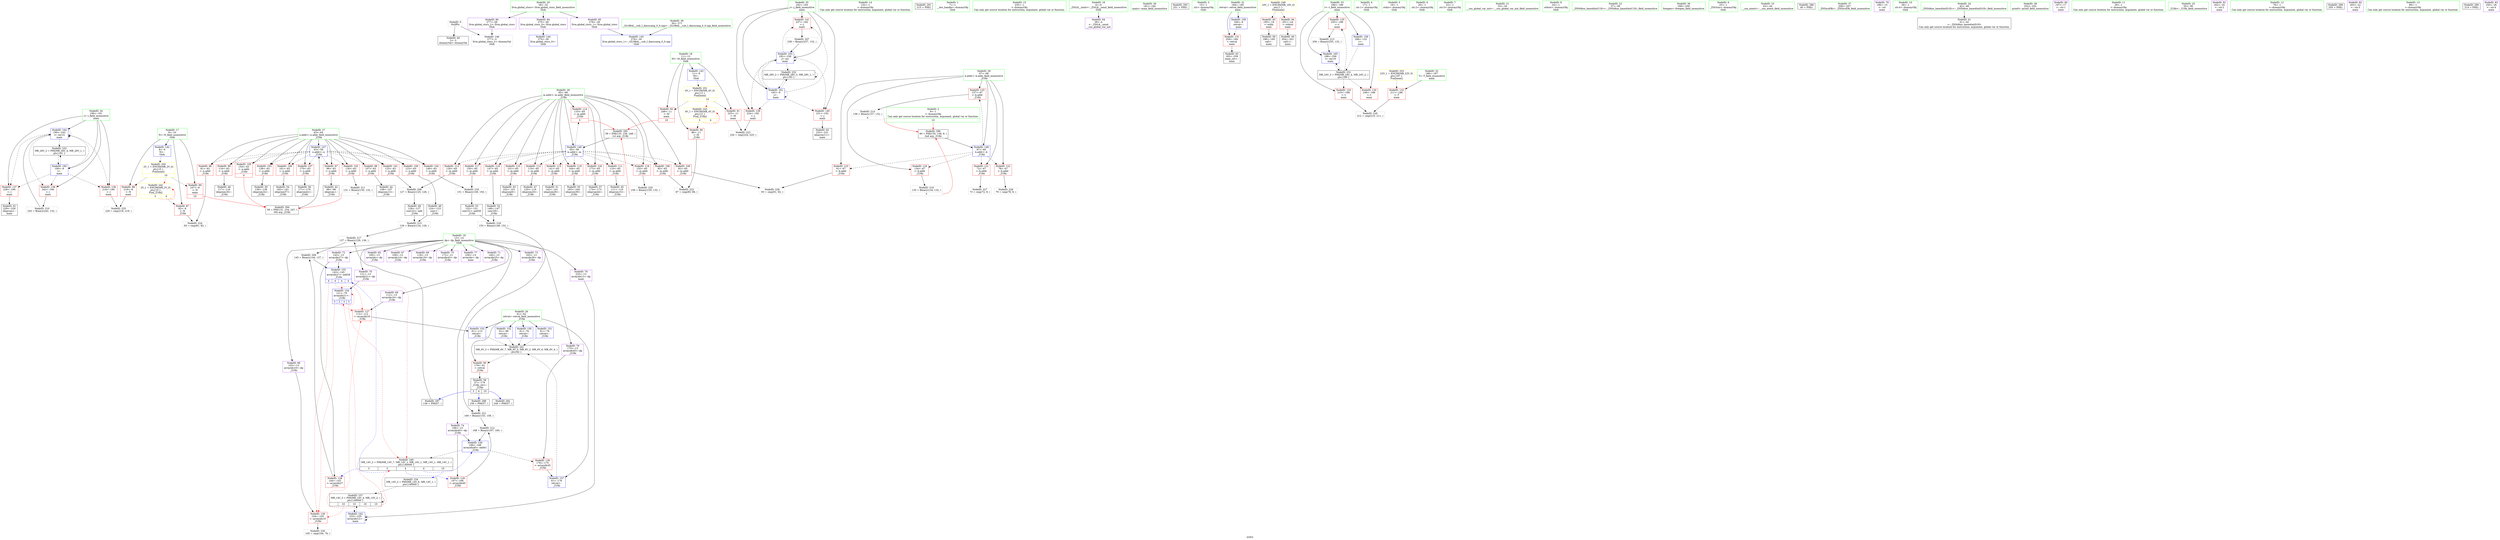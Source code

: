 digraph "SVFG" {
	label="SVFG";

	Node0x560c4c9c5a10 [shape=record,color=grey,label="{NodeID: 0\nNullPtr}"];
	Node0x560c4c9c5a10 -> Node0x560c4c9e1df0[style=solid];
	Node0x560c4c9c5a10 -> Node0x560c4c9e9600[style=solid];
	Node0x560c4c9e25a0 [shape=record,color=red,label="{NodeID: 97\n98\<--63\n\<--n.addr\n_Z1fiii\n}"];
	Node0x560c4c9e25a0 -> Node0x560c4c9e1ff0[style=solid];
	Node0x560c4c9e0720 [shape=record,color=green,label="{NodeID: 14\n132\<--1\n\<--dummyObj\nCan only get source location for instruction, argument, global var or function.}"];
	Node0x560c4c9e3100 [shape=record,color=red,label="{NodeID: 111\n110\<--65\n\<--m.addr\n_Z1fiii\n}"];
	Node0x560c4c9e3100 -> Node0x560c4c9e2260[style=solid];
	Node0x560c4c9e1340 [shape=record,color=green,label="{NodeID: 28\n65\<--66\nm.addr\<--m.addr_field_insensitive\n_Z1fiii\n}"];
	Node0x560c4c9e1340 -> Node0x560c4c9e2e90[style=solid];
	Node0x560c4c9e1340 -> Node0x560c4c9e2f60[style=solid];
	Node0x560c4c9e1340 -> Node0x560c4c9e3030[style=solid];
	Node0x560c4c9e1340 -> Node0x560c4c9e3100[style=solid];
	Node0x560c4c9e1340 -> Node0x560c4c9e31d0[style=solid];
	Node0x560c4c9e1340 -> Node0x560c4c9e32a0[style=solid];
	Node0x560c4c9e1340 -> Node0x560c4c9e3370[style=solid];
	Node0x560c4c9e1340 -> Node0x560c4c9e3440[style=solid];
	Node0x560c4c9e1340 -> Node0x560c4c9e7ce0[style=solid];
	Node0x560c4c9e1340 -> Node0x560c4c9e7db0[style=solid];
	Node0x560c4c9e1340 -> Node0x560c4c9e7e80[style=solid];
	Node0x560c4c9e1340 -> Node0x560c4c9e7f50[style=solid];
	Node0x560c4c9e1340 -> Node0x560c4c9e8020[style=solid];
	Node0x560c4c9e1340 -> Node0x560c4c9e97d0[style=solid];
	Node0x560c4ca0a730 [shape=record,color=black,label="{NodeID: 291\n215 = PHI()\n}"];
	Node0x560c4c9e6af0 [shape=record,color=grey,label="{NodeID: 208\n127 = Binary(125, 126, )\n}"];
	Node0x560c4c9e6af0 -> Node0x560c4c9e35c0[style=solid];
	Node0x560c4c9e8430 [shape=record,color=red,label="{NodeID: 125\n157\<--67\n\<--k.addr\n_Z1fiii\n}"];
	Node0x560c4c9e8430 -> Node0x560c4c9ee6f0[style=solid];
	Node0x560c4c9e1ff0 [shape=record,color=black,label="{NodeID: 42\n99\<--98\nidxprom\<--\n_Z1fiii\n}"];
	Node0x560c4c9ef2f0 [shape=record,color=grey,label="{NodeID: 222\n87 = cmp(85, 86, )\n}"];
	Node0x560c4c9e8f90 [shape=record,color=red,label="{NodeID: 139\n224\<--192\n\<--j\nmain\n}"];
	Node0x560c4c9e8f90 -> Node0x560c4c9ef470[style=solid];
	Node0x560c4c9e3b70 [shape=record,color=black,label="{NodeID: 56\n171\<--170\nidxprom42\<--\n_Z1fiii\n}"];
	Node0x560c4c9e9be0 [shape=record,color=blue,label="{NodeID: 153\n61\<--113\nretval\<--\n_Z1fiii\n}"];
	Node0x560c4c9e9be0 -> Node0x560c4c9fad50[style=dashed];
	Node0x560c4c9e46d0 [shape=record,color=purple,label="{NodeID: 70\n121\<--13\narrayidx21\<--dp\n_Z1fiii\n}"];
	Node0x560c4c9e46d0 -> Node0x560c4c9e9cb0[style=solid];
	Node0x560c4c9fc3c0 [shape=record,color=yellow,style=double,label="{NodeID: 250\n2V_1 = ENCHI(MR_2V_0)\npts\{10 \}\nFun[main]|{|<s2>10}}"];
	Node0x560c4c9fc3c0 -> Node0x560c4c9e5600[style=dashed];
	Node0x560c4c9fc3c0 -> Node0x560c4c9e56d0[style=dashed];
	Node0x560c4c9fc3c0:s2 -> Node0x560c4c9fb250[style=dashed,color=red];
	Node0x560c4c9e5230 [shape=record,color=purple,label="{NodeID: 84\n275\<--28\nllvm.global_ctors_0\<--llvm.global_ctors\nGlob }"];
	Node0x560c4c9e5230 -> Node0x560c4c9e9400[style=solid];
	Node0x560c4c9c5920 [shape=record,color=green,label="{NodeID: 1\n7\<--1\n__dso_handle\<--dummyObj\nGlob }"];
	Node0x560c4c9e2670 [shape=record,color=red,label="{NodeID: 98\n107\<--63\n\<--n.addr\n_Z1fiii\n}"];
	Node0x560c4c9e2670 -> Node0x560c4c9e2190[style=solid];
	Node0x560c4c9e07f0 [shape=record,color=green,label="{NodeID: 15\n235\<--1\n\<--dummyObj\nCan only get source location for instruction, argument, global var or function.}"];
	Node0x560c4c9e31d0 [shape=record,color=red,label="{NodeID: 112\n119\<--65\n\<--m.addr\n_Z1fiii\n}"];
	Node0x560c4c9e31d0 -> Node0x560c4c9e2400[style=solid];
	Node0x560c4c9e1410 [shape=record,color=green,label="{NodeID: 29\n67\<--68\nk.addr\<--k.addr_field_insensitive\n_Z1fiii\n}"];
	Node0x560c4c9e1410 -> Node0x560c4c9e80f0[style=solid];
	Node0x560c4c9e1410 -> Node0x560c4c9e81c0[style=solid];
	Node0x560c4c9e1410 -> Node0x560c4c9e8290[style=solid];
	Node0x560c4c9e1410 -> Node0x560c4c9e8360[style=solid];
	Node0x560c4c9e1410 -> Node0x560c4c9e8430[style=solid];
	Node0x560c4c9e1410 -> Node0x560c4c9e98a0[style=solid];
	Node0x560c4ca0a800 [shape=record,color=black,label="{NodeID: 292\n249 = PHI(57, )\n}"];
	Node0x560c4c9edf70 [shape=record,color=grey,label="{NodeID: 209\n145 = Binary(144, 137, )\n}"];
	Node0x560c4c9edf70 -> Node0x560c4c9e9d80[style=solid];
	Node0x560c4c9e8500 [shape=record,color=red,label="{NodeID: 126\n104\<--103\n\<--arrayidx10\n_Z1fiii\n}"];
	Node0x560c4c9e8500 -> Node0x560c4c9efef0[style=solid];
	Node0x560c4c9e20c0 [shape=record,color=black,label="{NodeID: 43\n102\<--101\nidxprom9\<--\n_Z1fiii\n}"];
	Node0x560c4c9ef470 [shape=record,color=grey,label="{NodeID: 223\n226 = cmp(224, 225, )\n}"];
	Node0x560c4c9e9060 [shape=record,color=red,label="{NodeID: 140\n231\<--192\n\<--j\nmain\n}"];
	Node0x560c4c9e9060 -> Node0x560c4c9e4050[style=solid];
	Node0x560c4c9e3c40 [shape=record,color=black,label="{NodeID: 57\n174\<--173\nidxprom44\<--\n_Z1fiii\n}"];
	Node0x560c4c9f9950 [shape=record,color=black,label="{NodeID: 237\nMR_14V_3 = PHI(MR_14V_4, MR_14V_2, )\npts\{140000 \}\n|{|<s2>10|<s3>10|<s4>10|<s5>10}}"];
	Node0x560c4c9f9950 -> Node0x560c4c9ea330[style=dashed];
	Node0x560c4c9f9950 -> Node0x560c4c9f9950[style=dashed];
	Node0x560c4c9f9950:s2 -> Node0x560c4c9e8500[style=dashed,color=red];
	Node0x560c4c9f9950:s3 -> Node0x560c4c9e85d0[style=dashed,color=red];
	Node0x560c4c9f9950:s4 -> Node0x560c4c9e9cb0[style=dashed,color=red];
	Node0x560c4c9f9950:s5 -> Node0x560c4c9fa850[style=dashed,color=red];
	Node0x560c4c9e9cb0 [shape=record,color=blue,label="{NodeID: 154\n121\<--76\narrayidx21\<--\n_Z1fiii\n|{<s0>3|<s1>3|<s2>3|<s3>3}}"];
	Node0x560c4c9e9cb0:s0 -> Node0x560c4c9e8500[style=dashed,color=red];
	Node0x560c4c9e9cb0:s1 -> Node0x560c4c9e85d0[style=dashed,color=red];
	Node0x560c4c9e9cb0:s2 -> Node0x560c4c9e9cb0[style=dashed,color=red];
	Node0x560c4c9e9cb0:s3 -> Node0x560c4c9fa850[style=dashed,color=red];
	Node0x560c4c9e47a0 [shape=record,color=purple,label="{NodeID: 71\n140\<--13\narrayidx25\<--dp\n_Z1fiii\n}"];
	Node0x560c4c9fc4a0 [shape=record,color=yellow,style=double,label="{NodeID: 251\n4V_1 = ENCHI(MR_4V_0)\npts\{12 \}\nFun[main]|{|<s2>10}}"];
	Node0x560c4c9fc4a0 -> Node0x560c4c9e5870[style=dashed];
	Node0x560c4c9fc4a0 -> Node0x560c4c9e5940[style=dashed];
	Node0x560c4c9fc4a0:s2 -> Node0x560c4c9fbd70[style=dashed,color=red];
	Node0x560c4c9e5330 [shape=record,color=purple,label="{NodeID: 85\n276\<--28\nllvm.global_ctors_1\<--llvm.global_ctors\nGlob }"];
	Node0x560c4c9e5330 -> Node0x560c4c9e9500[style=solid];
	Node0x560c4c9c5ed0 [shape=record,color=green,label="{NodeID: 2\n9\<--1\n\<--dummyObj\nCan only get source location for instruction, argument, global var or function.|{<s0>10}}"];
	Node0x560c4c9c5ed0:s0 -> Node0x560c4ca0af70[style=solid,color=red];
	Node0x560c4c9e2740 [shape=record,color=red,label="{NodeID: 99\n116\<--63\n\<--n.addr\n_Z1fiii\n}"];
	Node0x560c4c9e2740 -> Node0x560c4c9e2330[style=solid];
	Node0x560c4c9e08c0 [shape=record,color=green,label="{NodeID: 16\n4\<--6\n_ZStL8__ioinit\<--_ZStL8__ioinit_field_insensitive\nGlob }"];
	Node0x560c4c9e08c0 -> Node0x560c4c9e41f0[style=solid];
	Node0x560c4c9e32a0 [shape=record,color=red,label="{NodeID: 113\n126\<--65\n\<--m.addr\n_Z1fiii\n}"];
	Node0x560c4c9e32a0 -> Node0x560c4c9e6af0[style=solid];
	Node0x560c4c9e14e0 [shape=record,color=green,label="{NodeID: 30\n181\<--182\nmain\<--main_field_insensitive\n}"];
	Node0x560c4ca0a9d0 [shape=record,color=black,label="{NodeID: 293\n251 = PHI()\n}"];
	Node0x560c4c9ee0f0 [shape=record,color=grey,label="{NodeID: 210\n243 = Binary(242, 132, )\n}"];
	Node0x560c4c9ee0f0 -> Node0x560c4c9ea4d0[style=solid];
	Node0x560c4c9e85d0 [shape=record,color=red,label="{NodeID: 127\n113\<--112\n\<--arrayidx16\n_Z1fiii\n}"];
	Node0x560c4c9e85d0 -> Node0x560c4c9e9be0[style=solid];
	Node0x560c4c9e2190 [shape=record,color=black,label="{NodeID: 44\n108\<--107\nidxprom13\<--\n_Z1fiii\n}"];
	Node0x560c4c9ef5f0 [shape=record,color=grey,label="{NodeID: 224\n83 = cmp(81, 82, )\n}"];
	Node0x560c4c9e9130 [shape=record,color=red,label="{NodeID: 141\n237\<--192\n\<--j\nmain\n}"];
	Node0x560c4c9e9130 -> Node0x560c4c9e6970[style=solid];
	Node0x560c4c9e3d10 [shape=record,color=black,label="{NodeID: 58\n57\<--179\n_Z1fiii_ret\<--\n_Z1fiii\n|{<s0>3|<s1>4|<s2>10}}"];
	Node0x560c4c9e3d10:s0 -> Node0x560c4ca0a2a0[style=solid,color=blue];
	Node0x560c4c9e3d10:s1 -> Node0x560c4ca0a490[style=solid,color=blue];
	Node0x560c4c9e3d10:s2 -> Node0x560c4ca0a800[style=solid,color=blue];
	Node0x560c4c9e9d80 [shape=record,color=blue,label="{NodeID: 155\n143\<--145\narrayidx27\<--add28\n_Z1fiii\n|{<s0>4|<s1>4|<s2>4|<s3>4}}"];
	Node0x560c4c9e9d80:s0 -> Node0x560c4c9e8500[style=dashed,color=red];
	Node0x560c4c9e9d80:s1 -> Node0x560c4c9e85d0[style=dashed,color=red];
	Node0x560c4c9e9d80:s2 -> Node0x560c4c9e9cb0[style=dashed,color=red];
	Node0x560c4c9e9d80:s3 -> Node0x560c4c9fa850[style=dashed,color=red];
	Node0x560c4c9e4870 [shape=record,color=purple,label="{NodeID: 72\n143\<--13\narrayidx27\<--dp\n_Z1fiii\n}"];
	Node0x560c4c9e4870 -> Node0x560c4c9e86a0[style=solid];
	Node0x560c4c9e4870 -> Node0x560c4c9e9d80[style=solid];
	Node0x560c4c9e5430 [shape=record,color=purple,label="{NodeID: 86\n277\<--28\nllvm.global_ctors_2\<--llvm.global_ctors\nGlob }"];
	Node0x560c4c9e5430 -> Node0x560c4c9e9600[style=solid];
	Node0x560c4c9c5ff0 [shape=record,color=green,label="{NodeID: 3\n15\<--1\n.str\<--dummyObj\nGlob }"];
	Node0x560c4c9e2810 [shape=record,color=red,label="{NodeID: 100\n123\<--63\n\<--n.addr\n_Z1fiii\n}"];
	Node0x560c4c9e2810 -> Node0x560c4c9e34f0[style=solid];
	Node0x560c4c9e0990 [shape=record,color=green,label="{NodeID: 17\n8\<--10\nN\<--N_field_insensitive\nGlob }"];
	Node0x560c4c9e0990 -> Node0x560c4c9e5530[style=solid];
	Node0x560c4c9e0990 -> Node0x560c4c9e5600[style=solid];
	Node0x560c4c9e0990 -> Node0x560c4c9e56d0[style=solid];
	Node0x560c4c9e0990 -> Node0x560c4c9e9200[style=solid];
	Node0x560c4c9e3370 [shape=record,color=red,label="{NodeID: 114\n133\<--65\n\<--m.addr\n_Z1fiii\n|{<s0>3}}"];
	Node0x560c4c9e3370:s0 -> Node0x560c4ca0adb0[style=solid,color=red];
	Node0x560c4c9e15e0 [shape=record,color=green,label="{NodeID: 31\n184\<--185\nretval\<--retval_field_insensitive\nmain\n}"];
	Node0x560c4c9e15e0 -> Node0x560c4c9e8910[style=solid];
	Node0x560c4c9e15e0 -> Node0x560c4c9e9ff0[style=solid];
	Node0x560c4ca0aaa0 [shape=record,color=black,label="{NodeID: 294\n58 = PHI(131, 154, 247, )\n0th arg _Z1fiii }"];
	Node0x560c4ca0aaa0 -> Node0x560c4c9e9700[style=solid];
	Node0x560c4c9ee270 [shape=record,color=grey,label="{NodeID: 211\n131 = Binary(130, 132, )\n|{<s0>3}}"];
	Node0x560c4c9ee270:s0 -> Node0x560c4ca0aaa0[style=solid,color=red];
	Node0x560c4c9e86a0 [shape=record,color=red,label="{NodeID: 128\n144\<--143\n\<--arrayidx27\n_Z1fiii\n}"];
	Node0x560c4c9e86a0 -> Node0x560c4c9edf70[style=solid];
	Node0x560c4c9e2260 [shape=record,color=black,label="{NodeID: 45\n111\<--110\nidxprom15\<--\n_Z1fiii\n}"];
	Node0x560c4c9ef770 [shape=record,color=grey,label="{NodeID: 225\n220 = cmp(218, 219, )\n}"];
	Node0x560c4c9e9200 [shape=record,color=blue,label="{NodeID: 142\n8\<--9\nN\<--\nGlob }"];
	Node0x560c4c9e9200 -> Node0x560c4c9fc3c0[style=dashed];
	Node0x560c4c9e3de0 [shape=record,color=black,label="{NodeID: 59\n198\<--195\ncall\<--\nmain\n}"];
	Node0x560c4c9e9e50 [shape=record,color=blue,label="{NodeID: 156\n166\<--168\narrayidx40\<--add41\n_Z1fiii\n}"];
	Node0x560c4c9e9e50 -> Node0x560c4c9e8840[style=dashed];
	Node0x560c4c9e9e50 -> Node0x560c4c9fa850[style=dashed];
	Node0x560c4c9e4940 [shape=record,color=purple,label="{NodeID: 73\n163\<--13\narrayidx38\<--dp\n_Z1fiii\n}"];
	Node0x560c4c9fc660 [shape=record,color=yellow,style=double,label="{NodeID: 253\n22V_1 = ENCHI(MR_22V_0)\npts\{187 \}\nFun[main]}"];
	Node0x560c4c9fc660 -> Node0x560c4c9e89e0[style=dashed];
	Node0x560c4c9e5530 [shape=record,color=red,label="{NodeID: 87\n82\<--8\n\<--N\n_Z1fiii\n}"];
	Node0x560c4c9e5530 -> Node0x560c4c9ef5f0[style=solid];
	Node0x560c4c9c5b20 [shape=record,color=green,label="{NodeID: 4\n17\<--1\n.str.1\<--dummyObj\nGlob }"];
	Node0x560c4c9e28e0 [shape=record,color=red,label="{NodeID: 101\n125\<--63\n\<--n.addr\n_Z1fiii\n}"];
	Node0x560c4c9e28e0 -> Node0x560c4c9e6af0[style=solid];
	Node0x560c4c9e0a60 [shape=record,color=green,label="{NodeID: 18\n11\<--12\nM\<--M_field_insensitive\nGlob }"];
	Node0x560c4c9e0a60 -> Node0x560c4c9e57a0[style=solid];
	Node0x560c4c9e0a60 -> Node0x560c4c9e5870[style=solid];
	Node0x560c4c9e0a60 -> Node0x560c4c9e5940[style=solid];
	Node0x560c4c9e0a60 -> Node0x560c4c9e9300[style=solid];
	Node0x560c4c9e3440 [shape=record,color=red,label="{NodeID: 115\n141\<--65\n\<--m.addr\n_Z1fiii\n}"];
	Node0x560c4c9e3440 -> Node0x560c4c9e3760[style=solid];
	Node0x560c4c9e16b0 [shape=record,color=green,label="{NodeID: 32\n186\<--187\nT\<--T_field_insensitive\nmain\n}"];
	Node0x560c4c9e16b0 -> Node0x560c4c9e89e0[style=solid];
	Node0x560c4ca0adb0 [shape=record,color=black,label="{NodeID: 295\n59 = PHI(133, 156, 248, )\n1st arg _Z1fiii }"];
	Node0x560c4ca0adb0 -> Node0x560c4c9e97d0[style=solid];
	Node0x560c4c9ee3f0 [shape=record,color=grey,label="{NodeID: 212\n168 = Binary(167, 160, )\n}"];
	Node0x560c4c9ee3f0 -> Node0x560c4c9e9e50[style=solid];
	Node0x560c4c9e8770 [shape=record,color=red,label="{NodeID: 129\n167\<--166\n\<--arrayidx40\n_Z1fiii\n}"];
	Node0x560c4c9e8770 -> Node0x560c4c9ee3f0[style=solid];
	Node0x560c4c9e2330 [shape=record,color=black,label="{NodeID: 46\n117\<--116\nidxprom18\<--\n_Z1fiii\n}"];
	Node0x560c4c9ef8f0 [shape=record,color=grey,label="{NodeID: 226\n79 = cmp(78, 9, )\n}"];
	Node0x560c4c9e9300 [shape=record,color=blue,label="{NodeID: 143\n11\<--9\nM\<--\nGlob }"];
	Node0x560c4c9e9300 -> Node0x560c4c9fc4a0[style=dashed];
	Node0x560c4c9e3eb0 [shape=record,color=black,label="{NodeID: 60\n204\<--201\ncall1\<--\nmain\n}"];
	Node0x560c4c9fa850 [shape=record,color=black,label="{NodeID: 240\nMR_14V_2 = PHI(MR_14V_7, MR_14V_1, MR_14V_1, MR_14V_1, MR_14V_1, )\npts\{140000 \}\n|{<s0>3|<s1>3|<s2>4|<s3>4|<s4>10}}"];
	Node0x560c4c9fa850:s0 -> Node0x560c4c9e86a0[style=dashed,color=blue];
	Node0x560c4c9fa850:s1 -> Node0x560c4c9e9d80[style=dashed,color=blue];
	Node0x560c4c9fa850:s2 -> Node0x560c4c9e8770[style=dashed,color=blue];
	Node0x560c4c9fa850:s3 -> Node0x560c4c9e9e50[style=dashed,color=blue];
	Node0x560c4c9fa850:s4 -> Node0x560c4c9f8a50[style=dashed,color=blue];
	Node0x560c4c9e9f20 [shape=record,color=blue,label="{NodeID: 157\n61\<--176\nretval\<--\n_Z1fiii\n}"];
	Node0x560c4c9e9f20 -> Node0x560c4c9fad50[style=dashed];
	Node0x560c4c9e4a10 [shape=record,color=purple,label="{NodeID: 74\n166\<--13\narrayidx40\<--dp\n_Z1fiii\n}"];
	Node0x560c4c9e4a10 -> Node0x560c4c9e8770[style=solid];
	Node0x560c4c9e4a10 -> Node0x560c4c9e9e50[style=solid];
	Node0x560c4c9e5600 [shape=record,color=red,label="{NodeID: 88\n219\<--8\n\<--N\nmain\n}"];
	Node0x560c4c9e5600 -> Node0x560c4c9ef770[style=solid];
	Node0x560c4c9c5bb0 [shape=record,color=green,label="{NodeID: 5\n19\<--1\nstdin\<--dummyObj\nGlob }"];
	Node0x560c4c9e29b0 [shape=record,color=red,label="{NodeID: 102\n130\<--63\n\<--n.addr\n_Z1fiii\n}"];
	Node0x560c4c9e29b0 -> Node0x560c4c9ee270[style=solid];
	Node0x560c4c9e0b30 [shape=record,color=green,label="{NodeID: 19\n13\<--14\ndp\<--dp_field_insensitive\nGlob }"];
	Node0x560c4c9e0b30 -> Node0x560c4c9e42c0[style=solid];
	Node0x560c4c9e0b30 -> Node0x560c4c9e4390[style=solid];
	Node0x560c4c9e0b30 -> Node0x560c4c9e4460[style=solid];
	Node0x560c4c9e0b30 -> Node0x560c4c9e4530[style=solid];
	Node0x560c4c9e0b30 -> Node0x560c4c9e4600[style=solid];
	Node0x560c4c9e0b30 -> Node0x560c4c9e46d0[style=solid];
	Node0x560c4c9e0b30 -> Node0x560c4c9e47a0[style=solid];
	Node0x560c4c9e0b30 -> Node0x560c4c9e4870[style=solid];
	Node0x560c4c9e0b30 -> Node0x560c4c9e4940[style=solid];
	Node0x560c4c9e0b30 -> Node0x560c4c9e4a10[style=solid];
	Node0x560c4c9e0b30 -> Node0x560c4c9e4ae0[style=solid];
	Node0x560c4c9e0b30 -> Node0x560c4c9e4bb0[style=solid];
	Node0x560c4c9e0b30 -> Node0x560c4c9e4c80[style=solid];
	Node0x560c4c9e0b30 -> Node0x560c4c9e4d50[style=solid];
	Node0x560c4c9e7ce0 [shape=record,color=red,label="{NodeID: 116\n147\<--65\n\<--m.addr\n_Z1fiii\n}"];
	Node0x560c4c9e7ce0 -> Node0x560c4c9e3830[style=solid];
	Node0x560c4c9e1780 [shape=record,color=green,label="{NodeID: 33\n188\<--189\nt\<--t_field_insensitive\nmain\n}"];
	Node0x560c4c9e1780 -> Node0x560c4c9e8ab0[style=solid];
	Node0x560c4c9e1780 -> Node0x560c4c9e8b80[style=solid];
	Node0x560c4c9e1780 -> Node0x560c4c9e8c50[style=solid];
	Node0x560c4c9e1780 -> Node0x560c4c9ea0c0[style=solid];
	Node0x560c4c9e1780 -> Node0x560c4c9ea5a0[style=solid];
	Node0x560c4ca0af70 [shape=record,color=black,label="{NodeID: 296\n60 = PHI(135, 158, 9, )\n2nd arg _Z1fiii }"];
	Node0x560c4ca0af70 -> Node0x560c4c9e98a0[style=solid];
	Node0x560c4c9ee570 [shape=record,color=grey,label="{NodeID: 213\n256 = Binary(255, 132, )\n}"];
	Node0x560c4c9ee570 -> Node0x560c4c9ea5a0[style=solid];
	Node0x560c4c9e8840 [shape=record,color=red,label="{NodeID: 130\n176\<--175\n\<--arrayidx45\n_Z1fiii\n}"];
	Node0x560c4c9e8840 -> Node0x560c4c9e9f20[style=solid];
	Node0x560c4c9e2400 [shape=record,color=black,label="{NodeID: 47\n120\<--119\nidxprom20\<--\n_Z1fiii\n}"];
	Node0x560c4c9efa70 [shape=record,color=grey,label="{NodeID: 227\n73 = cmp(72, 9, )\n}"];
	Node0x560c4c9e9400 [shape=record,color=blue,label="{NodeID: 144\n275\<--29\nllvm.global_ctors_0\<--\nGlob }"];
	Node0x560c4c9e3f80 [shape=record,color=black,label="{NodeID: 61\n229\<--228\nidxprom\<--\nmain\n}"];
	Node0x560c4c9fad50 [shape=record,color=black,label="{NodeID: 241\nMR_6V_3 = PHI(MR_6V_7, MR_6V_5, MR_6V_2, MR_6V_6, MR_6V_4, )\npts\{62 \}\n}"];
	Node0x560c4c9fad50 -> Node0x560c4c9e5bb0[style=dashed];
	Node0x560c4c9e9ff0 [shape=record,color=blue,label="{NodeID: 158\n184\<--9\nretval\<--\nmain\n}"];
	Node0x560c4c9e9ff0 -> Node0x560c4c9e8910[style=dashed];
	Node0x560c4c9e4ae0 [shape=record,color=purple,label="{NodeID: 75\n172\<--13\narrayidx43\<--dp\n_Z1fiii\n}"];
	Node0x560c4c9e56d0 [shape=record,color=red,label="{NodeID: 89\n247\<--8\n\<--N\nmain\n|{<s0>10}}"];
	Node0x560c4c9e56d0:s0 -> Node0x560c4ca0aaa0[style=solid,color=red];
	Node0x560c4c9c94e0 [shape=record,color=green,label="{NodeID: 6\n20\<--1\n.str.2\<--dummyObj\nGlob }"];
	Node0x560c4c9e2a80 [shape=record,color=red,label="{NodeID: 103\n138\<--63\n\<--n.addr\n_Z1fiii\n}"];
	Node0x560c4c9e2a80 -> Node0x560c4c9e3690[style=solid];
	Node0x560c4c9e0c00 [shape=record,color=green,label="{NodeID: 20\n28\<--32\nllvm.global_ctors\<--llvm.global_ctors_field_insensitive\nGlob }"];
	Node0x560c4c9e0c00 -> Node0x560c4c9e5230[style=solid];
	Node0x560c4c9e0c00 -> Node0x560c4c9e5330[style=solid];
	Node0x560c4c9e0c00 -> Node0x560c4c9e5430[style=solid];
	Node0x560c4c9e7db0 [shape=record,color=red,label="{NodeID: 117\n150\<--65\n\<--m.addr\n_Z1fiii\n}"];
	Node0x560c4c9e7db0 -> Node0x560c4c9ee9f0[style=solid];
	Node0x560c4c9e1850 [shape=record,color=green,label="{NodeID: 34\n190\<--191\ni\<--i_field_insensitive\nmain\n}"];
	Node0x560c4c9e1850 -> Node0x560c4c9e8d20[style=solid];
	Node0x560c4c9e1850 -> Node0x560c4c9e8df0[style=solid];
	Node0x560c4c9e1850 -> Node0x560c4c9e8ec0[style=solid];
	Node0x560c4c9e1850 -> Node0x560c4c9ea190[style=solid];
	Node0x560c4c9e1850 -> Node0x560c4c9ea4d0[style=solid];
	Node0x560c4c9ee6f0 [shape=record,color=grey,label="{NodeID: 214\n158 = Binary(157, 132, )\n|{<s0>4}}"];
	Node0x560c4c9ee6f0:s0 -> Node0x560c4ca0af70[style=solid,color=red];
	Node0x560c4c9e8910 [shape=record,color=red,label="{NodeID: 131\n259\<--184\n\<--retval\nmain\n}"];
	Node0x560c4c9e8910 -> Node0x560c4c9e4120[style=solid];
	Node0x560c4c9e34f0 [shape=record,color=black,label="{NodeID: 48\n124\<--123\nconv\<--\n_Z1fiii\n}"];
	Node0x560c4c9e34f0 -> Node0x560c4c9ee870[style=solid];
	Node0x560c4c9efbf0 [shape=record,color=grey,label="{NodeID: 228\n93 = cmp(91, 92, )\n}"];
	Node0x560c4c9e9500 [shape=record,color=blue,label="{NodeID: 145\n276\<--30\nllvm.global_ctors_1\<--_GLOBAL__sub_I_diaryyang_0_0.cpp\nGlob }"];
	Node0x560c4c9e4050 [shape=record,color=black,label="{NodeID: 62\n232\<--231\nidxprom11\<--\nmain\n}"];
	Node0x560c4c9fb250 [shape=record,color=yellow,style=double,label="{NodeID: 242\n2V_1 = ENCHI(MR_2V_0)\npts\{10 \}\nFun[_Z1fiii]|{|<s1>3|<s2>4}}"];
	Node0x560c4c9fb250 -> Node0x560c4c9e5530[style=dashed];
	Node0x560c4c9fb250:s1 -> Node0x560c4c9fb250[style=dashed,color=red];
	Node0x560c4c9fb250:s2 -> Node0x560c4c9fb250[style=dashed,color=red];
	Node0x560c4c9ea0c0 [shape=record,color=blue,label="{NodeID: 159\n188\<--132\nt\<--\nmain\n}"];
	Node0x560c4c9ea0c0 -> Node0x560c4c9f7b50[style=dashed];
	Node0x560c4c9e4bb0 [shape=record,color=purple,label="{NodeID: 76\n175\<--13\narrayidx45\<--dp\n_Z1fiii\n}"];
	Node0x560c4c9e4bb0 -> Node0x560c4c9e8840[style=solid];
	Node0x560c4c9e57a0 [shape=record,color=red,label="{NodeID: 90\n86\<--11\n\<--M\n_Z1fiii\n}"];
	Node0x560c4c9e57a0 -> Node0x560c4c9ef2f0[style=solid];
	Node0x560c4c9c9570 [shape=record,color=green,label="{NodeID: 7\n22\<--1\n.str.3\<--dummyObj\nGlob }"];
	Node0x560c4c9e2b50 [shape=record,color=red,label="{NodeID: 104\n149\<--63\n\<--n.addr\n_Z1fiii\n}"];
	Node0x560c4c9e2b50 -> Node0x560c4c9ee9f0[style=solid];
	Node0x560c4c9e0cd0 [shape=record,color=green,label="{NodeID: 21\n33\<--34\n__cxx_global_var_init\<--__cxx_global_var_init_field_insensitive\n}"];
	Node0x560c4c9e7e80 [shape=record,color=red,label="{NodeID: 118\n155\<--65\n\<--m.addr\n_Z1fiii\n}"];
	Node0x560c4c9e7e80 -> Node0x560c4c9eeff0[style=solid];
	Node0x560c4c9e1920 [shape=record,color=green,label="{NodeID: 35\n192\<--193\nj\<--j_field_insensitive\nmain\n}"];
	Node0x560c4c9e1920 -> Node0x560c4c9e8f90[style=solid];
	Node0x560c4c9e1920 -> Node0x560c4c9e9060[style=solid];
	Node0x560c4c9e1920 -> Node0x560c4c9e9130[style=solid];
	Node0x560c4c9e1920 -> Node0x560c4c9ea260[style=solid];
	Node0x560c4c9e1920 -> Node0x560c4c9ea400[style=solid];
	Node0x560c4c9ee870 [shape=record,color=grey,label="{NodeID: 215\n129 = Binary(124, 128, )\n}"];
	Node0x560c4c9ee870 -> Node0x560c4c9eeb70[style=solid];
	Node0x560c4c9e89e0 [shape=record,color=red,label="{NodeID: 132\n211\<--186\n\<--T\nmain\n}"];
	Node0x560c4c9e89e0 -> Node0x560c4c9efd70[style=solid];
	Node0x560c4c9e35c0 [shape=record,color=black,label="{NodeID: 49\n128\<--127\nconv22\<--add\n_Z1fiii\n}"];
	Node0x560c4c9e35c0 -> Node0x560c4c9ee870[style=solid];
	Node0x560c4c9efd70 [shape=record,color=grey,label="{NodeID: 229\n212 = cmp(210, 211, )\n}"];
	Node0x560c4c9e9600 [shape=record,color=blue, style = dotted,label="{NodeID: 146\n277\<--3\nllvm.global_ctors_2\<--dummyVal\nGlob }"];
	Node0x560c4c9e4120 [shape=record,color=black,label="{NodeID: 63\n183\<--259\nmain_ret\<--\nmain\n}"];
	Node0x560c4c9fbd70 [shape=record,color=yellow,style=double,label="{NodeID: 243\n4V_1 = ENCHI(MR_4V_0)\npts\{12 \}\nFun[_Z1fiii]|{|<s1>3|<s2>4}}"];
	Node0x560c4c9fbd70 -> Node0x560c4c9e57a0[style=dashed];
	Node0x560c4c9fbd70:s1 -> Node0x560c4c9fbd70[style=dashed,color=red];
	Node0x560c4c9fbd70:s2 -> Node0x560c4c9fbd70[style=dashed,color=red];
	Node0x560c4c9ea190 [shape=record,color=blue,label="{NodeID: 160\n190\<--9\ni\<--\nmain\n}"];
	Node0x560c4c9ea190 -> Node0x560c4c9e8d20[style=dashed];
	Node0x560c4c9ea190 -> Node0x560c4c9e8df0[style=dashed];
	Node0x560c4c9ea190 -> Node0x560c4c9e8ec0[style=dashed];
	Node0x560c4c9ea190 -> Node0x560c4c9ea4d0[style=dashed];
	Node0x560c4c9ea190 -> Node0x560c4c9f8050[style=dashed];
	Node0x560c4c9e4c80 [shape=record,color=purple,label="{NodeID: 77\n230\<--13\narrayidx\<--dp\nmain\n}"];
	Node0x560c4c9e5870 [shape=record,color=red,label="{NodeID: 91\n225\<--11\n\<--M\nmain\n}"];
	Node0x560c4c9e5870 -> Node0x560c4c9ef470[style=solid];
	Node0x560c4c9c9600 [shape=record,color=green,label="{NodeID: 8\n24\<--1\nstdout\<--dummyObj\nGlob }"];
	Node0x560c4c9e2c20 [shape=record,color=red,label="{NodeID: 105\n154\<--63\n\<--n.addr\n_Z1fiii\n|{<s0>4}}"];
	Node0x560c4c9e2c20:s0 -> Node0x560c4ca0aaa0[style=solid,color=red];
	Node0x560c4c9e0da0 [shape=record,color=green,label="{NodeID: 22\n37\<--38\n_ZNSt8ios_base4InitC1Ev\<--_ZNSt8ios_base4InitC1Ev_field_insensitive\n}"];
	Node0x560c4c9e7f50 [shape=record,color=red,label="{NodeID: 119\n164\<--65\n\<--m.addr\n_Z1fiii\n}"];
	Node0x560c4c9e7f50 -> Node0x560c4c9e3aa0[style=solid];
	Node0x560c4c9e19f0 [shape=record,color=green,label="{NodeID: 36\n199\<--200\nfreopen\<--freopen_field_insensitive\n}"];
	Node0x560c4c9ee9f0 [shape=record,color=grey,label="{NodeID: 216\n151 = Binary(149, 150, )\n}"];
	Node0x560c4c9ee9f0 -> Node0x560c4c9e3900[style=solid];
	Node0x560c4c9e8ab0 [shape=record,color=red,label="{NodeID: 133\n210\<--188\n\<--t\nmain\n}"];
	Node0x560c4c9e8ab0 -> Node0x560c4c9efd70[style=solid];
	Node0x560c4c9e3690 [shape=record,color=black,label="{NodeID: 50\n139\<--138\nidxprom24\<--\n_Z1fiii\n}"];
	Node0x560c4c9efef0 [shape=record,color=grey,label="{NodeID: 230\n105 = cmp(104, 76, )\n}"];
	Node0x560c4c9e9700 [shape=record,color=blue,label="{NodeID: 147\n63\<--58\nn.addr\<--n\n_Z1fiii\n}"];
	Node0x560c4c9e9700 -> Node0x560c4c9e24d0[style=dashed];
	Node0x560c4c9e9700 -> Node0x560c4c9e25a0[style=dashed];
	Node0x560c4c9e9700 -> Node0x560c4c9e2670[style=dashed];
	Node0x560c4c9e9700 -> Node0x560c4c9e2740[style=dashed];
	Node0x560c4c9e9700 -> Node0x560c4c9e2810[style=dashed];
	Node0x560c4c9e9700 -> Node0x560c4c9e28e0[style=dashed];
	Node0x560c4c9e9700 -> Node0x560c4c9e29b0[style=dashed];
	Node0x560c4c9e9700 -> Node0x560c4c9e2a80[style=dashed];
	Node0x560c4c9e9700 -> Node0x560c4c9e2b50[style=dashed];
	Node0x560c4c9e9700 -> Node0x560c4c9e2c20[style=dashed];
	Node0x560c4c9e9700 -> Node0x560c4c9e2cf0[style=dashed];
	Node0x560c4c9e9700 -> Node0x560c4c9e2dc0[style=dashed];
	Node0x560c4c9e41f0 [shape=record,color=purple,label="{NodeID: 64\n39\<--4\n\<--_ZStL8__ioinit\n__cxx_global_var_init\n}"];
	Node0x560c4c9ea260 [shape=record,color=blue,label="{NodeID: 161\n192\<--9\nj\<--\nmain\n}"];
	Node0x560c4c9ea260 -> Node0x560c4c9e8f90[style=dashed];
	Node0x560c4c9ea260 -> Node0x560c4c9e9060[style=dashed];
	Node0x560c4c9ea260 -> Node0x560c4c9e9130[style=dashed];
	Node0x560c4c9ea260 -> Node0x560c4c9ea260[style=dashed];
	Node0x560c4c9ea260 -> Node0x560c4c9ea400[style=dashed];
	Node0x560c4c9ea260 -> Node0x560c4c9f8550[style=dashed];
	Node0x560c4c9e4d50 [shape=record,color=purple,label="{NodeID: 78\n233\<--13\narrayidx12\<--dp\nmain\n}"];
	Node0x560c4c9e4d50 -> Node0x560c4c9ea330[style=solid];
	Node0x560c4c9e5940 [shape=record,color=red,label="{NodeID: 92\n248\<--11\n\<--M\nmain\n|{<s0>10}}"];
	Node0x560c4c9e5940:s0 -> Node0x560c4ca0adb0[style=solid,color=red];
	Node0x560c4c9dfc10 [shape=record,color=green,label="{NodeID: 9\n25\<--1\n_ZSt3cin\<--dummyObj\nGlob }"];
	Node0x560c4c9e2cf0 [shape=record,color=red,label="{NodeID: 106\n161\<--63\n\<--n.addr\n_Z1fiii\n}"];
	Node0x560c4c9e2cf0 -> Node0x560c4c9e39d0[style=solid];
	Node0x560c4c9e0ea0 [shape=record,color=green,label="{NodeID: 23\n43\<--44\n__cxa_atexit\<--__cxa_atexit_field_insensitive\n}"];
	Node0x560c4c761ad0 [shape=record,color=black,label="{NodeID: 286\n40 = PHI()\n}"];
	Node0x560c4c9e8020 [shape=record,color=red,label="{NodeID: 120\n173\<--65\n\<--m.addr\n_Z1fiii\n}"];
	Node0x560c4c9e8020 -> Node0x560c4c9e3c40[style=solid];
	Node0x560c4c9e1af0 [shape=record,color=green,label="{NodeID: 37\n206\<--207\n_ZNSirsERi\<--_ZNSirsERi_field_insensitive\n}"];
	Node0x560c4c9eeb70 [shape=record,color=grey,label="{NodeID: 217\n137 = Binary(129, 136, )\n}"];
	Node0x560c4c9eeb70 -> Node0x560c4c9edf70[style=solid];
	Node0x560c4c9e8b80 [shape=record,color=red,label="{NodeID: 134\n246\<--188\n\<--t\nmain\n}"];
	Node0x560c4c9e3760 [shape=record,color=black,label="{NodeID: 51\n142\<--141\nidxprom26\<--\n_Z1fiii\n}"];
	Node0x560c4c9f7b50 [shape=record,color=black,label="{NodeID: 231\nMR_24V_3 = PHI(MR_24V_4, MR_24V_2, )\npts\{189 \}\n}"];
	Node0x560c4c9f7b50 -> Node0x560c4c9e8ab0[style=dashed];
	Node0x560c4c9f7b50 -> Node0x560c4c9e8b80[style=dashed];
	Node0x560c4c9f7b50 -> Node0x560c4c9e8c50[style=dashed];
	Node0x560c4c9f7b50 -> Node0x560c4c9ea5a0[style=dashed];
	Node0x560c4c9e97d0 [shape=record,color=blue,label="{NodeID: 148\n65\<--59\nm.addr\<--m\n_Z1fiii\n}"];
	Node0x560c4c9e97d0 -> Node0x560c4c9e2e90[style=dashed];
	Node0x560c4c9e97d0 -> Node0x560c4c9e2f60[style=dashed];
	Node0x560c4c9e97d0 -> Node0x560c4c9e3030[style=dashed];
	Node0x560c4c9e97d0 -> Node0x560c4c9e3100[style=dashed];
	Node0x560c4c9e97d0 -> Node0x560c4c9e31d0[style=dashed];
	Node0x560c4c9e97d0 -> Node0x560c4c9e32a0[style=dashed];
	Node0x560c4c9e97d0 -> Node0x560c4c9e3370[style=dashed];
	Node0x560c4c9e97d0 -> Node0x560c4c9e3440[style=dashed];
	Node0x560c4c9e97d0 -> Node0x560c4c9e7ce0[style=dashed];
	Node0x560c4c9e97d0 -> Node0x560c4c9e7db0[style=dashed];
	Node0x560c4c9e97d0 -> Node0x560c4c9e7e80[style=dashed];
	Node0x560c4c9e97d0 -> Node0x560c4c9e7f50[style=dashed];
	Node0x560c4c9e97d0 -> Node0x560c4c9e8020[style=dashed];
	Node0x560c4c9e42c0 [shape=record,color=purple,label="{NodeID: 65\n100\<--13\narrayidx\<--dp\n_Z1fiii\n}"];
	Node0x560c4c9ea330 [shape=record,color=blue,label="{NodeID: 162\n233\<--235\narrayidx12\<--\nmain\n}"];
	Node0x560c4c9ea330 -> Node0x560c4c9ea330[style=dashed];
	Node0x560c4c9ea330 -> Node0x560c4c9f9950[style=dashed];
	Node0x560c4c9e4e20 [shape=record,color=purple,label="{NodeID: 79\n196\<--15\n\<--.str\nmain\n}"];
	Node0x560c4c9e5a10 [shape=record,color=red,label="{NodeID: 93\n195\<--19\n\<--stdin\nmain\n}"];
	Node0x560c4c9e5a10 -> Node0x560c4c9e3de0[style=solid];
	Node0x560c4c9dfca0 [shape=record,color=green,label="{NodeID: 10\n26\<--1\n.str.4\<--dummyObj\nGlob }"];
	Node0x560c4c9e2dc0 [shape=record,color=red,label="{NodeID: 107\n170\<--63\n\<--n.addr\n_Z1fiii\n}"];
	Node0x560c4c9e2dc0 -> Node0x560c4c9e3b70[style=solid];
	Node0x560c4c9e0fa0 [shape=record,color=green,label="{NodeID: 24\n42\<--48\n_ZNSt8ios_base4InitD1Ev\<--_ZNSt8ios_base4InitD1Ev_field_insensitive\n}"];
	Node0x560c4c9e0fa0 -> Node0x560c4c9e1ef0[style=solid];
	Node0x560c4ca0a2a0 [shape=record,color=black,label="{NodeID: 287\n136 = PHI(57, )\n}"];
	Node0x560c4ca0a2a0 -> Node0x560c4c9eeb70[style=solid];
	Node0x560c4c9e80f0 [shape=record,color=red,label="{NodeID: 121\n72\<--67\n\<--k.addr\n_Z1fiii\n}"];
	Node0x560c4c9e80f0 -> Node0x560c4c9efa70[style=solid];
	Node0x560c4c9e1bf0 [shape=record,color=green,label="{NodeID: 38\n252\<--253\nprintf\<--printf_field_insensitive\n}"];
	Node0x560c4c9eecf0 [shape=record,color=grey,label="{NodeID: 218\n153 = Binary(148, 152, )\n}"];
	Node0x560c4c9eecf0 -> Node0x560c4c9ef170[style=solid];
	Node0x560c4c9e8c50 [shape=record,color=red,label="{NodeID: 135\n255\<--188\n\<--t\nmain\n}"];
	Node0x560c4c9e8c50 -> Node0x560c4c9ee570[style=solid];
	Node0x560c4c9e3830 [shape=record,color=black,label="{NodeID: 52\n148\<--147\nconv29\<--\n_Z1fiii\n}"];
	Node0x560c4c9e3830 -> Node0x560c4c9eecf0[style=solid];
	Node0x560c4c9f8050 [shape=record,color=black,label="{NodeID: 232\nMR_26V_2 = PHI(MR_26V_4, MR_26V_1, )\npts\{191 \}\n}"];
	Node0x560c4c9f8050 -> Node0x560c4c9ea190[style=dashed];
	Node0x560c4c9e98a0 [shape=record,color=blue,label="{NodeID: 149\n67\<--60\nk.addr\<--k\n_Z1fiii\n}"];
	Node0x560c4c9e98a0 -> Node0x560c4c9e80f0[style=dashed];
	Node0x560c4c9e98a0 -> Node0x560c4c9e81c0[style=dashed];
	Node0x560c4c9e98a0 -> Node0x560c4c9e8290[style=dashed];
	Node0x560c4c9e98a0 -> Node0x560c4c9e8360[style=dashed];
	Node0x560c4c9e98a0 -> Node0x560c4c9e8430[style=dashed];
	Node0x560c4c9e4390 [shape=record,color=purple,label="{NodeID: 66\n103\<--13\narrayidx10\<--dp\n_Z1fiii\n}"];
	Node0x560c4c9e4390 -> Node0x560c4c9e8500[style=solid];
	Node0x560c4c9ea400 [shape=record,color=blue,label="{NodeID: 163\n192\<--238\nj\<--inc\nmain\n}"];
	Node0x560c4c9ea400 -> Node0x560c4c9e8f90[style=dashed];
	Node0x560c4c9ea400 -> Node0x560c4c9e9060[style=dashed];
	Node0x560c4c9ea400 -> Node0x560c4c9e9130[style=dashed];
	Node0x560c4c9ea400 -> Node0x560c4c9ea260[style=dashed];
	Node0x560c4c9ea400 -> Node0x560c4c9ea400[style=dashed];
	Node0x560c4c9ea400 -> Node0x560c4c9f8550[style=dashed];
	Node0x560c4c9e4ef0 [shape=record,color=purple,label="{NodeID: 80\n197\<--17\n\<--.str.1\nmain\n}"];
	Node0x560c4c9e5ae0 [shape=record,color=red,label="{NodeID: 94\n201\<--24\n\<--stdout\nmain\n}"];
	Node0x560c4c9e5ae0 -> Node0x560c4c9e3eb0[style=solid];
	Node0x560c4c9dfd70 [shape=record,color=green,label="{NodeID: 11\n29\<--1\n\<--dummyObj\nCan only get source location for instruction, argument, global var or function.}"];
	Node0x560c4c9e2e90 [shape=record,color=red,label="{NodeID: 108\n85\<--65\n\<--m.addr\n_Z1fiii\n}"];
	Node0x560c4c9e2e90 -> Node0x560c4c9ef2f0[style=solid];
	Node0x560c4c9e10a0 [shape=record,color=green,label="{NodeID: 25\n55\<--56\n_Z1fiii\<--_Z1fiii_field_insensitive\n}"];
	Node0x560c4ca0a490 [shape=record,color=black,label="{NodeID: 288\n159 = PHI(57, )\n}"];
	Node0x560c4ca0a490 -> Node0x560c4c9ef170[style=solid];
	Node0x560c4c9e81c0 [shape=record,color=red,label="{NodeID: 122\n78\<--67\n\<--k.addr\n_Z1fiii\n}"];
	Node0x560c4c9e81c0 -> Node0x560c4c9ef8f0[style=solid];
	Node0x560c4c9e1cf0 [shape=record,color=green,label="{NodeID: 39\n30\<--271\n_GLOBAL__sub_I_diaryyang_0_0.cpp\<--_GLOBAL__sub_I_diaryyang_0_0.cpp_field_insensitive\n}"];
	Node0x560c4c9e1cf0 -> Node0x560c4c9e9500[style=solid];
	Node0x560c4c9eee70 [shape=record,color=grey,label="{NodeID: 219\n135 = Binary(134, 132, )\n|{<s0>3}}"];
	Node0x560c4c9eee70:s0 -> Node0x560c4ca0af70[style=solid,color=red];
	Node0x560c4c9e8d20 [shape=record,color=red,label="{NodeID: 136\n218\<--190\n\<--i\nmain\n}"];
	Node0x560c4c9e8d20 -> Node0x560c4c9ef770[style=solid];
	Node0x560c4c9e3900 [shape=record,color=black,label="{NodeID: 53\n152\<--151\nconv31\<--add30\n_Z1fiii\n}"];
	Node0x560c4c9e3900 -> Node0x560c4c9eecf0[style=solid];
	Node0x560c4c9f8550 [shape=record,color=black,label="{NodeID: 233\nMR_28V_2 = PHI(MR_28V_3, MR_28V_1, )\npts\{193 \}\n}"];
	Node0x560c4c9f8550 -> Node0x560c4c9ea260[style=dashed];
	Node0x560c4c9f8550 -> Node0x560c4c9f8550[style=dashed];
	Node0x560c4c9e9970 [shape=record,color=blue,label="{NodeID: 150\n61\<--76\nretval\<--\n_Z1fiii\n}"];
	Node0x560c4c9e9970 -> Node0x560c4c9fad50[style=dashed];
	Node0x560c4c9e4460 [shape=record,color=purple,label="{NodeID: 67\n109\<--13\narrayidx14\<--dp\n_Z1fiii\n}"];
	Node0x560c4c9ea4d0 [shape=record,color=blue,label="{NodeID: 164\n190\<--243\ni\<--inc14\nmain\n}"];
	Node0x560c4c9ea4d0 -> Node0x560c4c9e8d20[style=dashed];
	Node0x560c4c9ea4d0 -> Node0x560c4c9e8df0[style=dashed];
	Node0x560c4c9ea4d0 -> Node0x560c4c9e8ec0[style=dashed];
	Node0x560c4c9ea4d0 -> Node0x560c4c9ea4d0[style=dashed];
	Node0x560c4c9ea4d0 -> Node0x560c4c9f8050[style=dashed];
	Node0x560c4c9e4fc0 [shape=record,color=purple,label="{NodeID: 81\n202\<--20\n\<--.str.2\nmain\n}"];
	Node0x560c4c9e5bb0 [shape=record,color=red,label="{NodeID: 95\n179\<--61\n\<--retval\n_Z1fiii\n}"];
	Node0x560c4c9e5bb0 -> Node0x560c4c9e3d10[style=solid];
	Node0x560c4c9e05c0 [shape=record,color=green,label="{NodeID: 12\n76\<--1\n\<--dummyObj\nCan only get source location for instruction, argument, global var or function.}"];
	Node0x560c4c9e2f60 [shape=record,color=red,label="{NodeID: 109\n92\<--65\n\<--m.addr\n_Z1fiii\n}"];
	Node0x560c4c9e2f60 -> Node0x560c4c9efbf0[style=solid];
	Node0x560c4c9e11a0 [shape=record,color=green,label="{NodeID: 26\n61\<--62\nretval\<--retval_field_insensitive\n_Z1fiii\n}"];
	Node0x560c4c9e11a0 -> Node0x560c4c9e5bb0[style=solid];
	Node0x560c4c9e11a0 -> Node0x560c4c9e9970[style=solid];
	Node0x560c4c9e11a0 -> Node0x560c4c9e9a40[style=solid];
	Node0x560c4c9e11a0 -> Node0x560c4c9e9b10[style=solid];
	Node0x560c4c9e11a0 -> Node0x560c4c9e9be0[style=solid];
	Node0x560c4c9e11a0 -> Node0x560c4c9e9f20[style=solid];
	Node0x560c4ca0a590 [shape=record,color=black,label="{NodeID: 289\n205 = PHI()\n}"];
	Node0x560c4c9e8290 [shape=record,color=red,label="{NodeID: 123\n91\<--67\n\<--k.addr\n_Z1fiii\n}"];
	Node0x560c4c9e8290 -> Node0x560c4c9efbf0[style=solid];
	Node0x560c4c9e1df0 [shape=record,color=black,label="{NodeID: 40\n2\<--3\ndummyVal\<--dummyVal\n}"];
	Node0x560c4c9eeff0 [shape=record,color=grey,label="{NodeID: 220\n156 = Binary(155, 132, )\n|{<s0>4}}"];
	Node0x560c4c9eeff0:s0 -> Node0x560c4ca0adb0[style=solid,color=red];
	Node0x560c4c9e8df0 [shape=record,color=red,label="{NodeID: 137\n228\<--190\n\<--i\nmain\n}"];
	Node0x560c4c9e8df0 -> Node0x560c4c9e3f80[style=solid];
	Node0x560c4c9e39d0 [shape=record,color=black,label="{NodeID: 54\n162\<--161\nidxprom37\<--\n_Z1fiii\n}"];
	Node0x560c4c9f8a50 [shape=record,color=black,label="{NodeID: 234\nMR_14V_2 = PHI(MR_14V_6, MR_14V_1, )\npts\{140000 \}\n}"];
	Node0x560c4c9f8a50 -> Node0x560c4c9f9950[style=dashed];
	Node0x560c4c9e9a40 [shape=record,color=blue,label="{NodeID: 151\n61\<--76\nretval\<--\n_Z1fiii\n}"];
	Node0x560c4c9e9a40 -> Node0x560c4c9fad50[style=dashed];
	Node0x560c4c9e4530 [shape=record,color=purple,label="{NodeID: 68\n112\<--13\narrayidx16\<--dp\n_Z1fiii\n}"];
	Node0x560c4c9e4530 -> Node0x560c4c9e85d0[style=solid];
	Node0x560c4c9ea5a0 [shape=record,color=blue,label="{NodeID: 165\n188\<--256\nt\<--inc19\nmain\n}"];
	Node0x560c4c9ea5a0 -> Node0x560c4c9f7b50[style=dashed];
	Node0x560c4c9e5090 [shape=record,color=purple,label="{NodeID: 82\n203\<--22\n\<--.str.3\nmain\n}"];
	Node0x560c4c9e24d0 [shape=record,color=red,label="{NodeID: 96\n81\<--63\n\<--n.addr\n_Z1fiii\n}"];
	Node0x560c4c9e24d0 -> Node0x560c4c9ef5f0[style=solid];
	Node0x560c4c9e0650 [shape=record,color=green,label="{NodeID: 13\n96\<--1\n\<--dummyObj\nCan only get source location for instruction, argument, global var or function.}"];
	Node0x560c4c9e3030 [shape=record,color=red,label="{NodeID: 110\n101\<--65\n\<--m.addr\n_Z1fiii\n}"];
	Node0x560c4c9e3030 -> Node0x560c4c9e20c0[style=solid];
	Node0x560c4c9e1270 [shape=record,color=green,label="{NodeID: 27\n63\<--64\nn.addr\<--n.addr_field_insensitive\n_Z1fiii\n}"];
	Node0x560c4c9e1270 -> Node0x560c4c9e24d0[style=solid];
	Node0x560c4c9e1270 -> Node0x560c4c9e25a0[style=solid];
	Node0x560c4c9e1270 -> Node0x560c4c9e2670[style=solid];
	Node0x560c4c9e1270 -> Node0x560c4c9e2740[style=solid];
	Node0x560c4c9e1270 -> Node0x560c4c9e2810[style=solid];
	Node0x560c4c9e1270 -> Node0x560c4c9e28e0[style=solid];
	Node0x560c4c9e1270 -> Node0x560c4c9e29b0[style=solid];
	Node0x560c4c9e1270 -> Node0x560c4c9e2a80[style=solid];
	Node0x560c4c9e1270 -> Node0x560c4c9e2b50[style=solid];
	Node0x560c4c9e1270 -> Node0x560c4c9e2c20[style=solid];
	Node0x560c4c9e1270 -> Node0x560c4c9e2cf0[style=solid];
	Node0x560c4c9e1270 -> Node0x560c4c9e2dc0[style=solid];
	Node0x560c4c9e1270 -> Node0x560c4c9e9700[style=solid];
	Node0x560c4ca0a660 [shape=record,color=black,label="{NodeID: 290\n214 = PHI()\n}"];
	Node0x560c4c9e6970 [shape=record,color=grey,label="{NodeID: 207\n238 = Binary(237, 132, )\n}"];
	Node0x560c4c9e6970 -> Node0x560c4c9ea400[style=solid];
	Node0x560c4c9e8360 [shape=record,color=red,label="{NodeID: 124\n134\<--67\n\<--k.addr\n_Z1fiii\n}"];
	Node0x560c4c9e8360 -> Node0x560c4c9eee70[style=solid];
	Node0x560c4c9e1ef0 [shape=record,color=black,label="{NodeID: 41\n41\<--42\n\<--_ZNSt8ios_base4InitD1Ev\nCan only get source location for instruction, argument, global var or function.}"];
	Node0x560c4c9ef170 [shape=record,color=grey,label="{NodeID: 221\n160 = Binary(153, 159, )\n}"];
	Node0x560c4c9ef170 -> Node0x560c4c9ee3f0[style=solid];
	Node0x560c4c9e8ec0 [shape=record,color=red,label="{NodeID: 138\n242\<--190\n\<--i\nmain\n}"];
	Node0x560c4c9e8ec0 -> Node0x560c4c9ee0f0[style=solid];
	Node0x560c4c9e3aa0 [shape=record,color=black,label="{NodeID: 55\n165\<--164\nidxprom39\<--\n_Z1fiii\n}"];
	Node0x560c4c9e9b10 [shape=record,color=blue,label="{NodeID: 152\n61\<--96\nretval\<--\n_Z1fiii\n}"];
	Node0x560c4c9e9b10 -> Node0x560c4c9fad50[style=dashed];
	Node0x560c4c9e4600 [shape=record,color=purple,label="{NodeID: 69\n118\<--13\narrayidx19\<--dp\n_Z1fiii\n}"];
	Node0x560c4c9fc2b0 [shape=record,color=yellow,style=double,label="{NodeID: 249\n16V_1 = ENCHI(MR_16V_0)\npts\{1 \}\nFun[main]}"];
	Node0x560c4c9fc2b0 -> Node0x560c4c9e5a10[style=dashed];
	Node0x560c4c9fc2b0 -> Node0x560c4c9e5ae0[style=dashed];
	Node0x560c4c9e5160 [shape=record,color=purple,label="{NodeID: 83\n250\<--26\n\<--.str.4\nmain\n}"];
}
